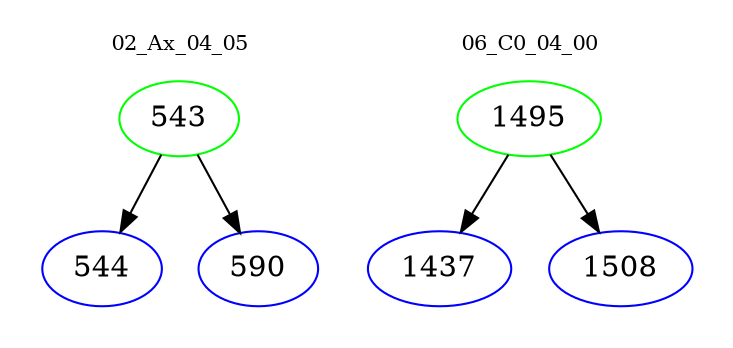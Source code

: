 digraph{
subgraph cluster_0 {
color = white
label = "02_Ax_04_05";
fontsize=10;
T0_543 [label="543", color="green"]
T0_543 -> T0_544 [color="black"]
T0_544 [label="544", color="blue"]
T0_543 -> T0_590 [color="black"]
T0_590 [label="590", color="blue"]
}
subgraph cluster_1 {
color = white
label = "06_C0_04_00";
fontsize=10;
T1_1495 [label="1495", color="green"]
T1_1495 -> T1_1437 [color="black"]
T1_1437 [label="1437", color="blue"]
T1_1495 -> T1_1508 [color="black"]
T1_1508 [label="1508", color="blue"]
}
}
